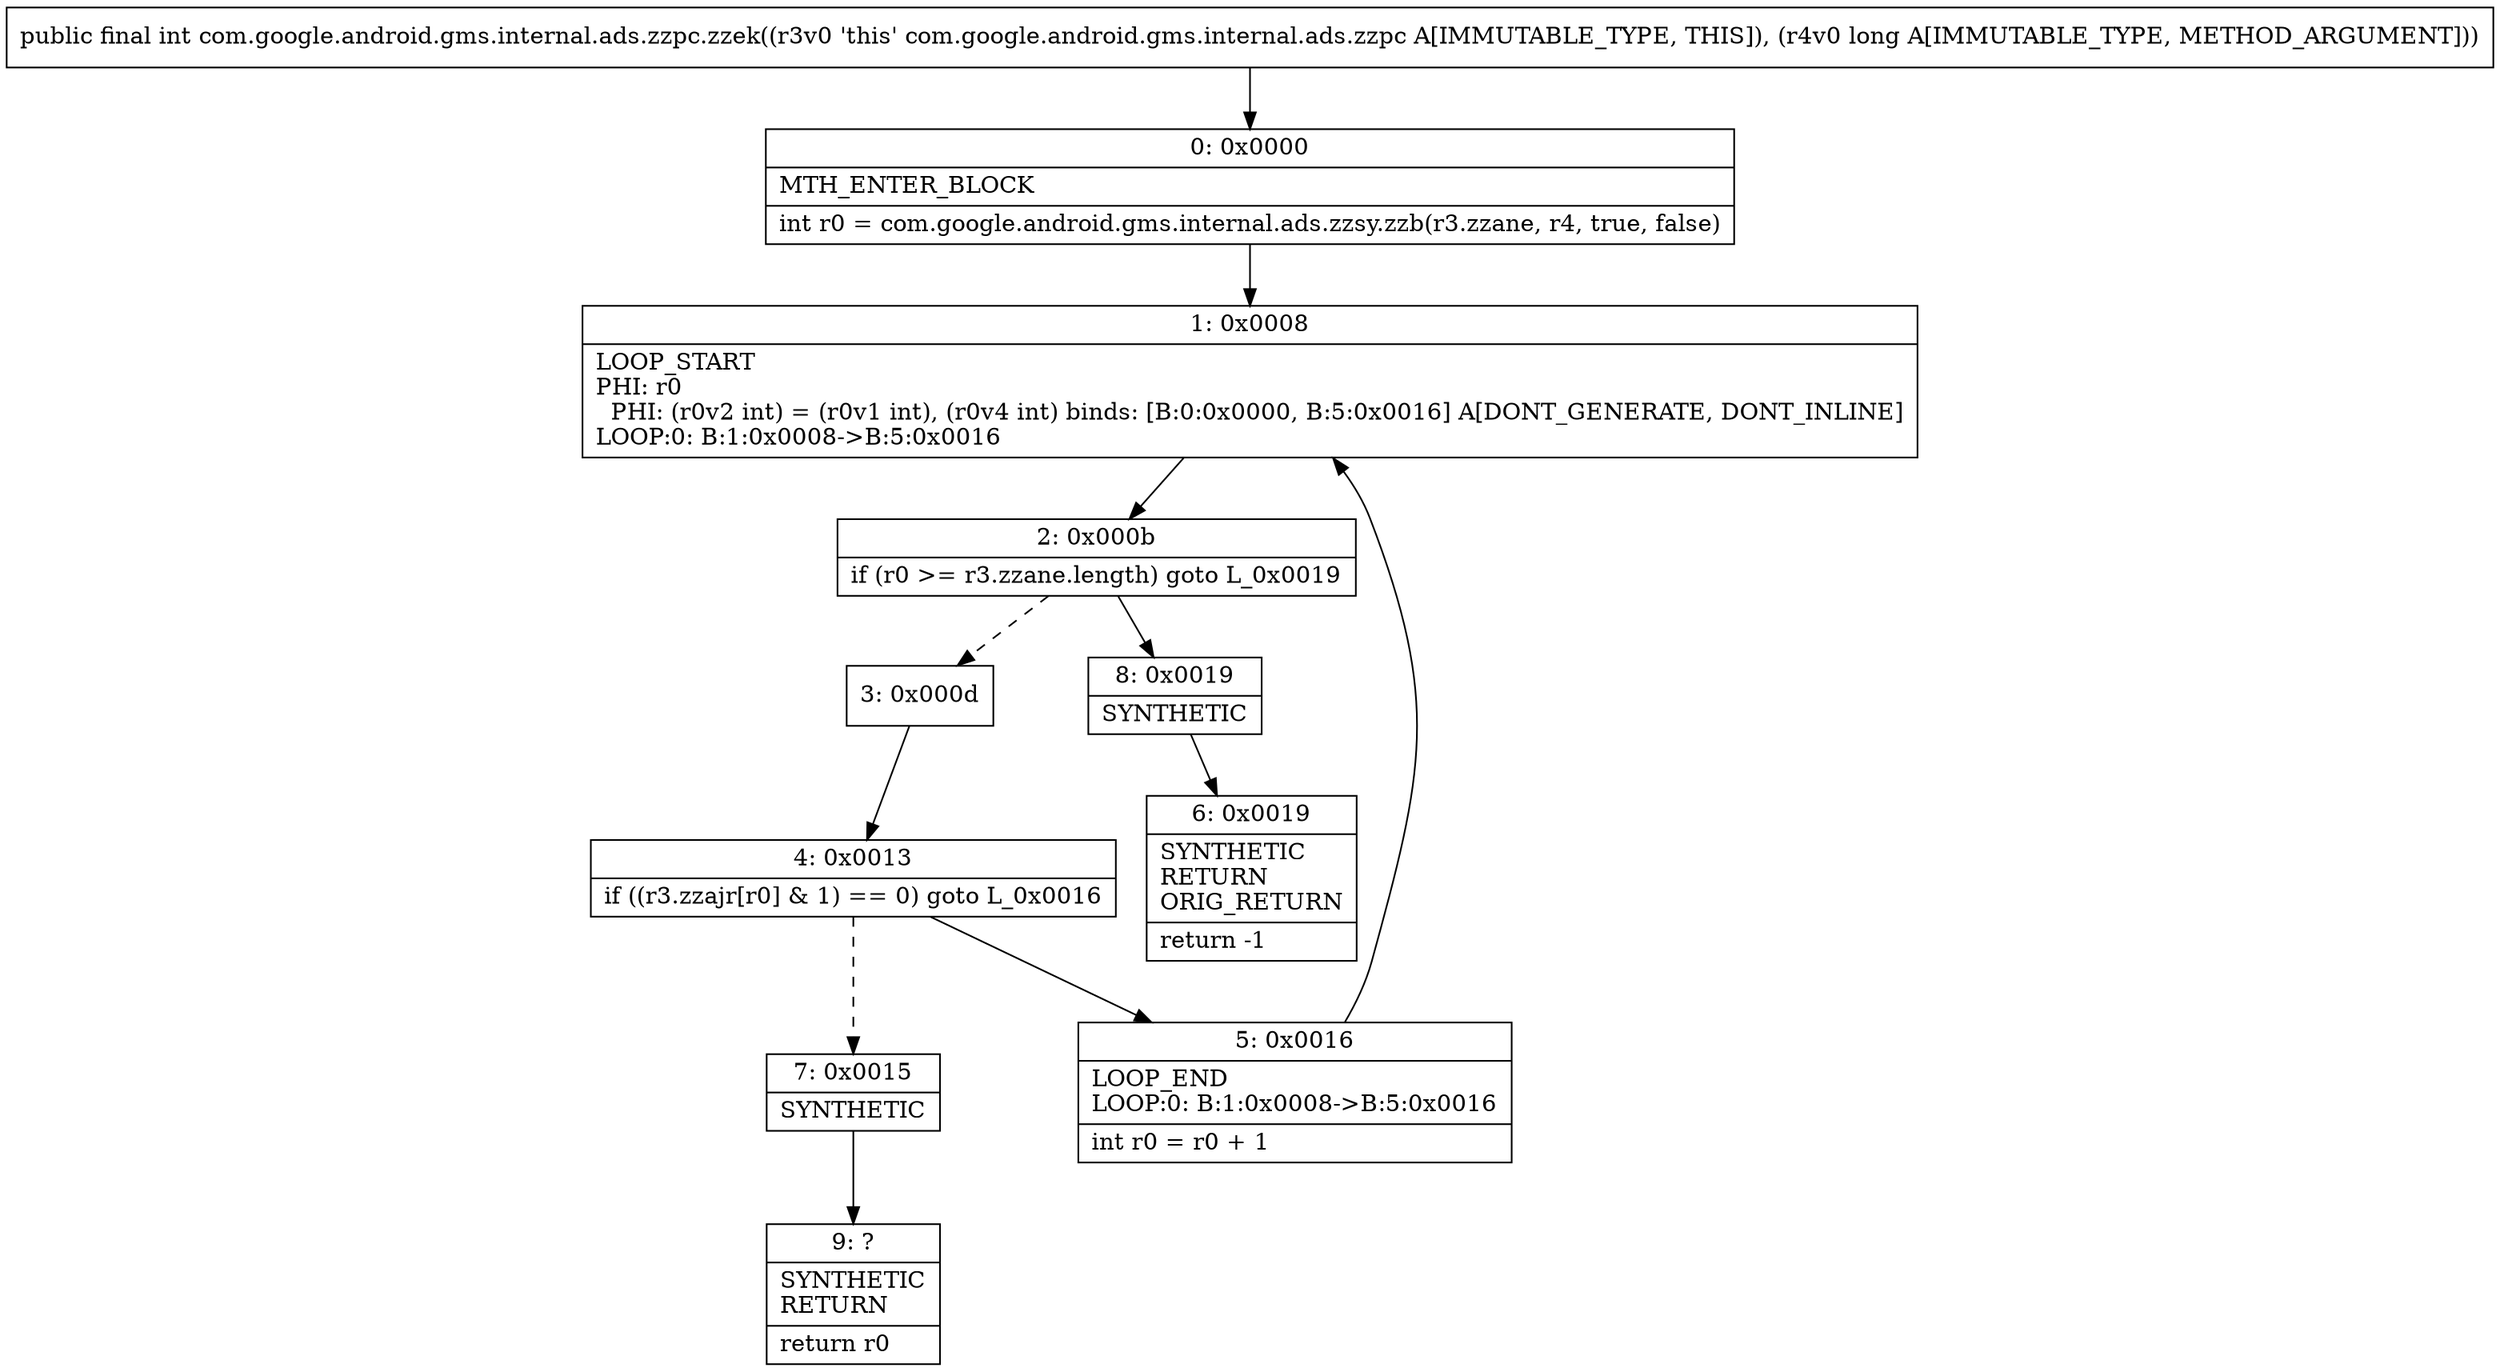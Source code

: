 digraph "CFG forcom.google.android.gms.internal.ads.zzpc.zzek(J)I" {
Node_0 [shape=record,label="{0\:\ 0x0000|MTH_ENTER_BLOCK\l|int r0 = com.google.android.gms.internal.ads.zzsy.zzb(r3.zzane, r4, true, false)\l}"];
Node_1 [shape=record,label="{1\:\ 0x0008|LOOP_START\lPHI: r0 \l  PHI: (r0v2 int) = (r0v1 int), (r0v4 int) binds: [B:0:0x0000, B:5:0x0016] A[DONT_GENERATE, DONT_INLINE]\lLOOP:0: B:1:0x0008\-\>B:5:0x0016\l}"];
Node_2 [shape=record,label="{2\:\ 0x000b|if (r0 \>= r3.zzane.length) goto L_0x0019\l}"];
Node_3 [shape=record,label="{3\:\ 0x000d}"];
Node_4 [shape=record,label="{4\:\ 0x0013|if ((r3.zzajr[r0] & 1) == 0) goto L_0x0016\l}"];
Node_5 [shape=record,label="{5\:\ 0x0016|LOOP_END\lLOOP:0: B:1:0x0008\-\>B:5:0x0016\l|int r0 = r0 + 1\l}"];
Node_6 [shape=record,label="{6\:\ 0x0019|SYNTHETIC\lRETURN\lORIG_RETURN\l|return \-1\l}"];
Node_7 [shape=record,label="{7\:\ 0x0015|SYNTHETIC\l}"];
Node_8 [shape=record,label="{8\:\ 0x0019|SYNTHETIC\l}"];
Node_9 [shape=record,label="{9\:\ ?|SYNTHETIC\lRETURN\l|return r0\l}"];
MethodNode[shape=record,label="{public final int com.google.android.gms.internal.ads.zzpc.zzek((r3v0 'this' com.google.android.gms.internal.ads.zzpc A[IMMUTABLE_TYPE, THIS]), (r4v0 long A[IMMUTABLE_TYPE, METHOD_ARGUMENT])) }"];
MethodNode -> Node_0;
Node_0 -> Node_1;
Node_1 -> Node_2;
Node_2 -> Node_3[style=dashed];
Node_2 -> Node_8;
Node_3 -> Node_4;
Node_4 -> Node_5;
Node_4 -> Node_7[style=dashed];
Node_5 -> Node_1;
Node_7 -> Node_9;
Node_8 -> Node_6;
}

